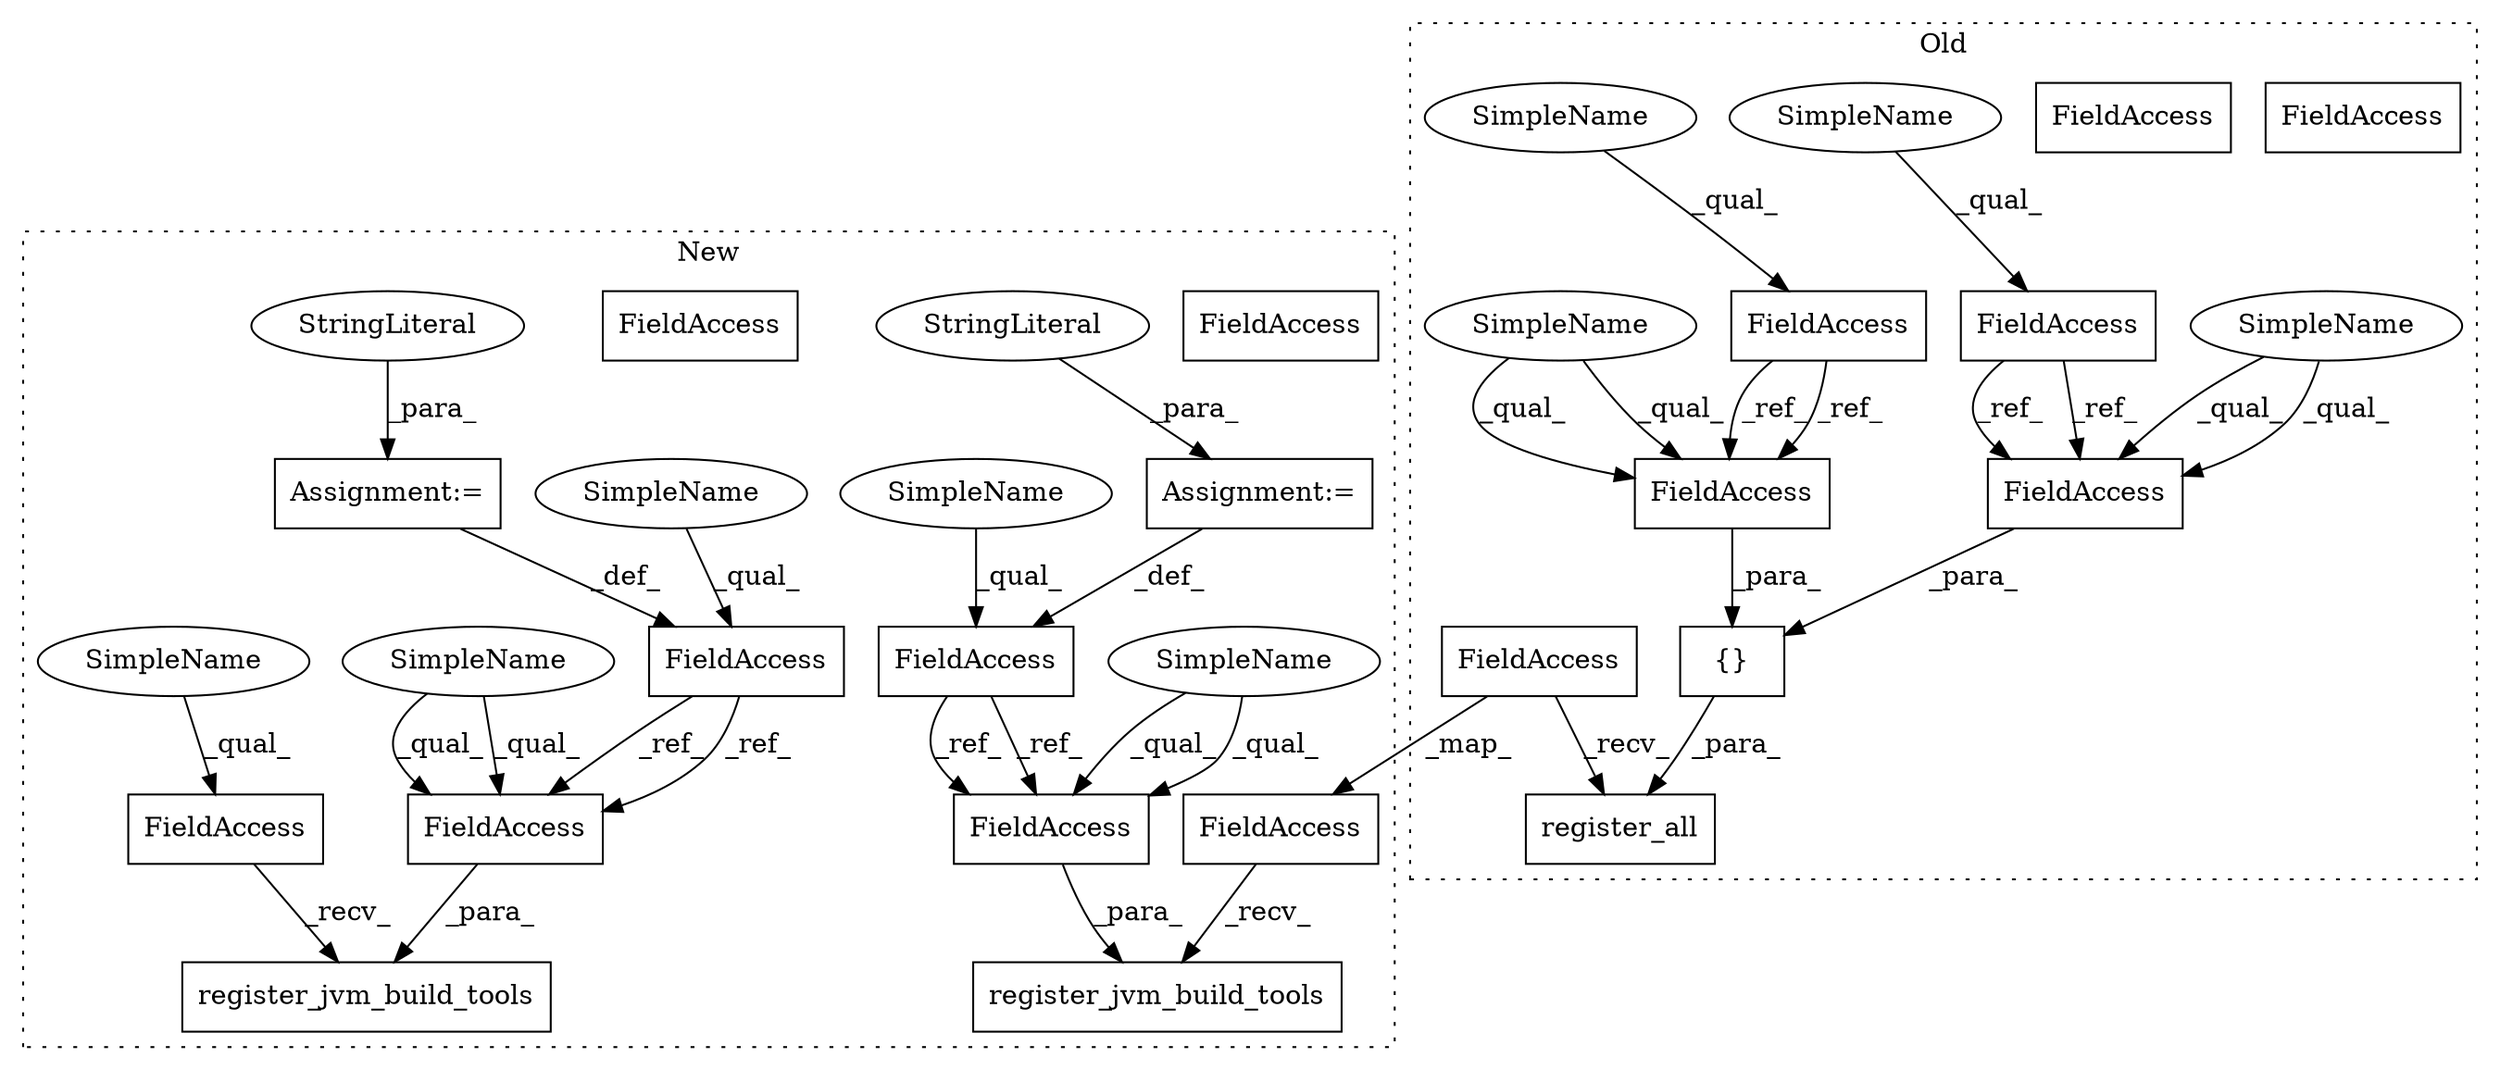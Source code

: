 digraph G {
subgraph cluster0 {
1 [label="register_all" a="32" s="1379,1462" l="13,1" shape="box"];
3 [label="{}" a="4" s="1401,1461" l="1,1" shape="box"];
4 [label="FieldAccess" a="22" s="1434" l="27" shape="box"];
5 [label="FieldAccess" a="22" s="1216" l="27" shape="box"];
11 [label="FieldAccess" a="22" s="1357" l="21" shape="box"];
12 [label="FieldAccess" a="22" s="1090" l="31" shape="box"];
17 [label="FieldAccess" a="22" s="1402" l="31" shape="box"];
20 [label="SimpleName" a="42" s="1216" l="4" shape="ellipse"];
21 [label="SimpleName" a="42" s="1402" l="4" shape="ellipse"];
22 [label="SimpleName" a="42" s="1090" l="4" shape="ellipse"];
23 [label="SimpleName" a="42" s="1434" l="4" shape="ellipse"];
24 [label="FieldAccess" a="22" s="1402" l="31" shape="box"];
26 [label="FieldAccess" a="22" s="1434" l="27" shape="box"];
label = "Old";
style="dotted";
}
subgraph cluster1 {
2 [label="register_jvm_build_tools" a="32" s="1366,1446" l="25,1" shape="box"];
6 [label="FieldAccess" a="22" s="1172" l="29" shape="box"];
7 [label="FieldAccess" a="22" s="1391" l="29" shape="box"];
8 [label="Assignment:=" a="7" s="1201" l="1" shape="box"];
9 [label="StringLiteral" a="45" s="1202" l="16" shape="ellipse"];
10 [label="FieldAccess" a="22" s="1344" l="21" shape="box"];
13 [label="FieldAccess" a="22" s="1453" l="25" shape="box"];
14 [label="register_jvm_build_tools" a="32" s="1659,1731" l="25,1" shape="box"];
15 [label="FieldAccess" a="22" s="1684" l="25" shape="box"];
16 [label="FieldAccess" a="22" s="1637" l="21" shape="box"];
18 [label="Assignment:=" a="7" s="1478" l="1" shape="box"];
19 [label="StringLiteral" a="45" s="1479" l="17" shape="ellipse"];
25 [label="FieldAccess" a="22" s="1684" l="25" shape="box"];
27 [label="SimpleName" a="42" s="1637" l="4" shape="ellipse"];
28 [label="SimpleName" a="42" s="1453" l="4" shape="ellipse"];
29 [label="SimpleName" a="42" s="1172" l="4" shape="ellipse"];
30 [label="SimpleName" a="42" s="1391" l="4" shape="ellipse"];
31 [label="SimpleName" a="42" s="1684" l="4" shape="ellipse"];
32 [label="FieldAccess" a="22" s="1391" l="29" shape="box"];
label = "New";
style="dotted";
}
3 -> 1 [label="_para_"];
5 -> 26 [label="_ref_"];
5 -> 26 [label="_ref_"];
6 -> 32 [label="_ref_"];
6 -> 32 [label="_ref_"];
8 -> 6 [label="_def_"];
9 -> 8 [label="_para_"];
10 -> 2 [label="_recv_"];
11 -> 1 [label="_recv_"];
11 -> 10 [label="_map_"];
12 -> 24 [label="_ref_"];
12 -> 24 [label="_ref_"];
13 -> 25 [label="_ref_"];
13 -> 25 [label="_ref_"];
16 -> 14 [label="_recv_"];
18 -> 13 [label="_def_"];
19 -> 18 [label="_para_"];
20 -> 5 [label="_qual_"];
21 -> 24 [label="_qual_"];
21 -> 24 [label="_qual_"];
22 -> 12 [label="_qual_"];
23 -> 26 [label="_qual_"];
23 -> 26 [label="_qual_"];
24 -> 3 [label="_para_"];
25 -> 14 [label="_para_"];
26 -> 3 [label="_para_"];
27 -> 16 [label="_qual_"];
28 -> 13 [label="_qual_"];
29 -> 6 [label="_qual_"];
30 -> 32 [label="_qual_"];
30 -> 32 [label="_qual_"];
31 -> 25 [label="_qual_"];
31 -> 25 [label="_qual_"];
32 -> 2 [label="_para_"];
}